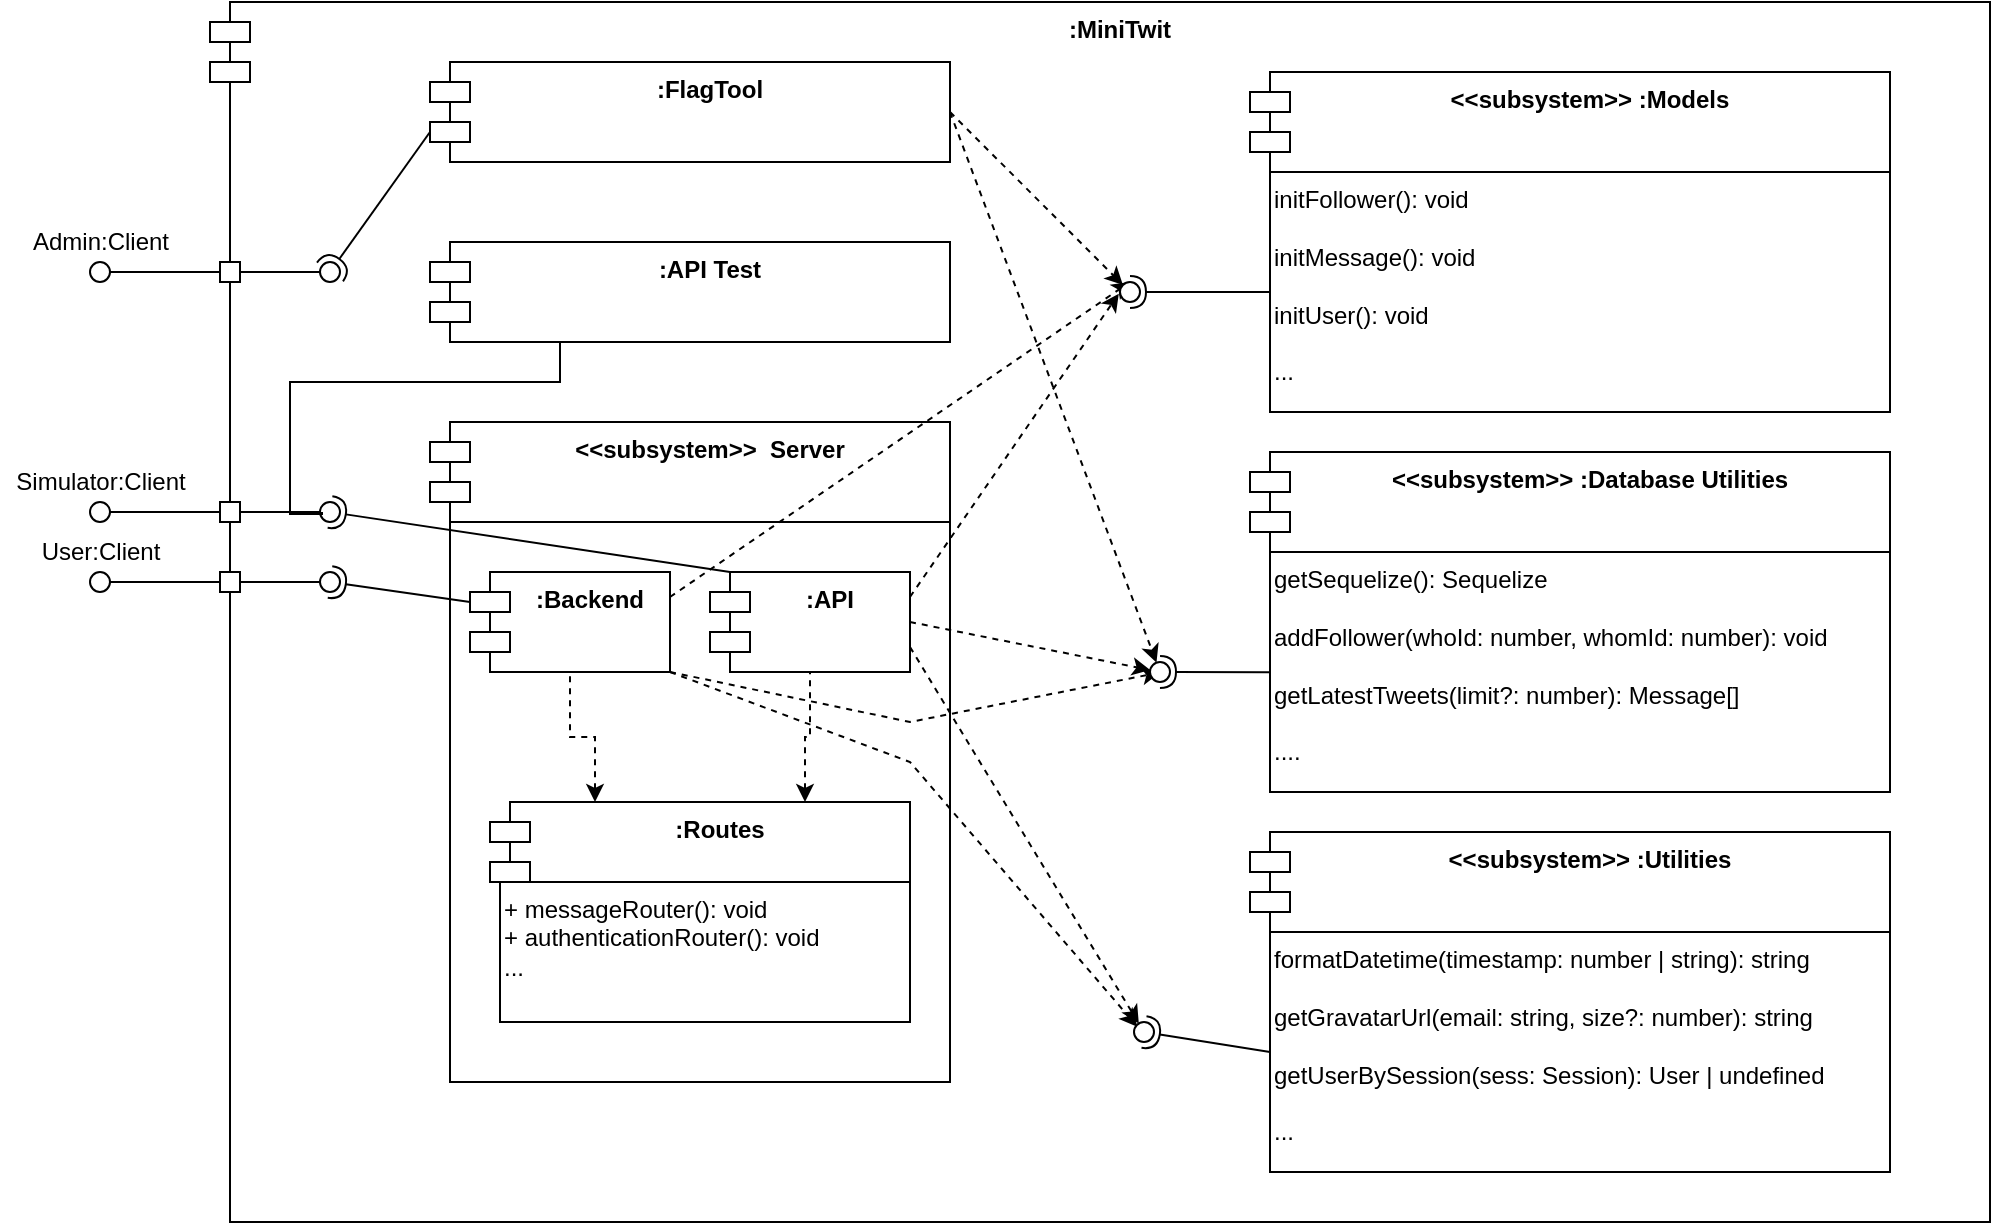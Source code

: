 <mxfile version="13.0.7" type="device"><diagram id="AT_96Qnho48Nxzb4oDdI" name="Page-1"><mxGraphModel dx="1186" dy="1861" grid="1" gridSize="10" guides="1" tooltips="1" connect="1" arrows="1" fold="1" page="1" pageScale="1" pageWidth="827" pageHeight="1169" math="0" shadow="0"><root><mxCell id="0"/><mxCell id="1" parent="0"/><mxCell id="c2rso6oAR2LybA3o0pYR-1" value=":MiniTwit" style="shape=module;align=left;spacingLeft=20;align=center;verticalAlign=top;fontStyle=1" vertex="1" parent="1"><mxGeometry x="380" y="-50" width="890" height="610" as="geometry"/></mxCell><mxCell id="c2rso6oAR2LybA3o0pYR-6" value="&lt;&lt;subsystem&gt;&gt; :Database Utilities" style="shape=module;align=left;spacingLeft=20;align=center;verticalAlign=top;fontStyle=1" vertex="1" parent="1"><mxGeometry x="900" y="175" width="320" height="170" as="geometry"/></mxCell><mxCell id="c2rso6oAR2LybA3o0pYR-13" value="getSequelize(): Sequelize&lt;br&gt;&lt;br&gt;addFollower(whoId: number, whomId: number): void&lt;br&gt;&lt;br&gt;getLatestTweets(limit?: number): Message[]&lt;br&gt;&lt;br&gt;...." style="rounded=0;whiteSpace=wrap;html=1;labelPosition=center;verticalLabelPosition=middle;align=left;verticalAlign=top;" vertex="1" parent="1"><mxGeometry x="910" y="225" width="310" height="120" as="geometry"/></mxCell><mxCell id="c2rso6oAR2LybA3o0pYR-16" value="&lt;&lt;subsystem&gt;&gt;  Server" style="shape=module;align=left;spacingLeft=20;align=center;verticalAlign=top;fontStyle=1" vertex="1" parent="1"><mxGeometry x="490" y="160" width="260" height="140" as="geometry"/></mxCell><mxCell id="c2rso6oAR2LybA3o0pYR-17" value="" style="rounded=0;whiteSpace=wrap;html=1;labelPosition=center;verticalLabelPosition=middle;align=left;verticalAlign=top;" vertex="1" parent="1"><mxGeometry x="500" y="210" width="250" height="280" as="geometry"/></mxCell><mxCell id="c2rso6oAR2LybA3o0pYR-49" style="edgeStyle=none;rounded=0;orthogonalLoop=1;jettySize=auto;html=1;exitX=1;exitY=0.25;exitDx=0;exitDy=0;startArrow=none;startFill=0;endArrow=classic;endFill=1;fontColor=#000000;dashed=1;" edge="1" parent="1" source="c2rso6oAR2LybA3o0pYR-4"><mxGeometry relative="1" as="geometry"><mxPoint x="840" y="90" as="targetPoint"/></mxGeometry></mxCell><mxCell id="c2rso6oAR2LybA3o0pYR-60" style="edgeStyle=none;rounded=0;orthogonalLoop=1;jettySize=auto;html=1;exitX=1;exitY=1;exitDx=0;exitDy=0;entryX=0.5;entryY=0.524;entryDx=0;entryDy=0;entryPerimeter=0;startArrow=none;startFill=0;endArrow=classic;endFill=1;fontColor=#000000;dashed=1;" edge="1" parent="1" source="c2rso6oAR2LybA3o0pYR-4" target="c2rso6oAR2LybA3o0pYR-52"><mxGeometry relative="1" as="geometry"><Array as="points"><mxPoint x="730" y="310"/></Array></mxGeometry></mxCell><mxCell id="c2rso6oAR2LybA3o0pYR-61" style="edgeStyle=none;rounded=0;orthogonalLoop=1;jettySize=auto;html=1;exitX=1;exitY=1;exitDx=0;exitDy=0;entryX=0.167;entryY=0.233;entryDx=0;entryDy=0;entryPerimeter=0;startArrow=none;startFill=0;endArrow=classic;endFill=1;fontColor=#000000;dashed=1;" edge="1" parent="1" source="c2rso6oAR2LybA3o0pYR-4" target="c2rso6oAR2LybA3o0pYR-58"><mxGeometry relative="1" as="geometry"><Array as="points"><mxPoint x="730" y="330"/></Array></mxGeometry></mxCell><mxCell id="c2rso6oAR2LybA3o0pYR-4" value=":Backend" style="shape=module;align=left;spacingLeft=20;align=center;verticalAlign=top;fontStyle=1" vertex="1" parent="1"><mxGeometry x="510" y="235" width="100" height="50" as="geometry"/></mxCell><mxCell id="c2rso6oAR2LybA3o0pYR-48" style="rounded=0;orthogonalLoop=1;jettySize=auto;html=1;exitX=1;exitY=0.25;exitDx=0;exitDy=0;entryX=-0.059;entryY=0.582;entryDx=0;entryDy=0;entryPerimeter=0;startArrow=none;startFill=0;endArrow=classic;endFill=1;fontColor=#000000;dashed=1;" edge="1" parent="1" source="c2rso6oAR2LybA3o0pYR-3" target="c2rso6oAR2LybA3o0pYR-47"><mxGeometry relative="1" as="geometry"/></mxCell><mxCell id="c2rso6oAR2LybA3o0pYR-59" style="edgeStyle=none;rounded=0;orthogonalLoop=1;jettySize=auto;html=1;exitX=1;exitY=0.5;exitDx=0;exitDy=0;startArrow=none;startFill=0;endArrow=classic;endFill=1;fontColor=#000000;dashed=1;" edge="1" parent="1" source="c2rso6oAR2LybA3o0pYR-3" target="c2rso6oAR2LybA3o0pYR-52"><mxGeometry relative="1" as="geometry"/></mxCell><mxCell id="c2rso6oAR2LybA3o0pYR-3" value=":API" style="shape=module;align=left;spacingLeft=20;align=center;verticalAlign=top;fontStyle=1" vertex="1" parent="1"><mxGeometry x="630" y="235" width="100" height="50" as="geometry"/></mxCell><mxCell id="c2rso6oAR2LybA3o0pYR-22" value="" style="rounded=0;orthogonalLoop=1;jettySize=auto;html=1;endArrow=none;endFill=0;exitX=1;exitY=0.5;exitDx=0;exitDy=0;" edge="1" target="c2rso6oAR2LybA3o0pYR-24" parent="1" source="c2rso6oAR2LybA3o0pYR-64"><mxGeometry relative="1" as="geometry"><mxPoint x="380" y="240" as="sourcePoint"/></mxGeometry></mxCell><mxCell id="c2rso6oAR2LybA3o0pYR-23" value="" style="rounded=0;orthogonalLoop=1;jettySize=auto;html=1;endArrow=halfCircle;endFill=0;entryX=0.5;entryY=0.5;entryDx=0;entryDy=0;endSize=6;strokeWidth=1;exitX=0;exitY=0;exitDx=0;exitDy=15;exitPerimeter=0;" edge="1" target="c2rso6oAR2LybA3o0pYR-24" parent="1" source="c2rso6oAR2LybA3o0pYR-4"><mxGeometry relative="1" as="geometry"><mxPoint x="460" y="260" as="sourcePoint"/></mxGeometry></mxCell><mxCell id="c2rso6oAR2LybA3o0pYR-24" value="" style="ellipse;whiteSpace=wrap;html=1;fontFamily=Helvetica;fontSize=12;fontColor=#000000;align=center;strokeColor=#000000;fillColor=#ffffff;points=[];aspect=fixed;resizable=0;" vertex="1" parent="1"><mxGeometry x="435" y="235" width="10" height="10" as="geometry"/></mxCell><mxCell id="c2rso6oAR2LybA3o0pYR-26" value="" style="ellipse;whiteSpace=wrap;html=1;aspect=fixed;align=left;fontColor=#000000;labelBackgroundColor=#B3FF66;labelBorderColor=#000000;" vertex="1" parent="1"><mxGeometry x="320" y="235" width="10" height="10" as="geometry"/></mxCell><mxCell id="c2rso6oAR2LybA3o0pYR-28" value="User:Client" style="text;html=1;align=center;verticalAlign=middle;resizable=0;points=[];autosize=1;fontColor=#000000;" vertex="1" parent="1"><mxGeometry x="290" y="215" width="70" height="20" as="geometry"/></mxCell><mxCell id="c2rso6oAR2LybA3o0pYR-30" value="" style="rounded=0;orthogonalLoop=1;jettySize=auto;html=1;endArrow=none;endFill=0;fontColor=#000000;exitX=1;exitY=0.5;exitDx=0;exitDy=0;" edge="1" target="c2rso6oAR2LybA3o0pYR-32" parent="1" source="c2rso6oAR2LybA3o0pYR-62"><mxGeometry relative="1" as="geometry"><mxPoint x="390" y="205" as="sourcePoint"/></mxGeometry></mxCell><mxCell id="c2rso6oAR2LybA3o0pYR-31" value="" style="rounded=0;orthogonalLoop=1;jettySize=auto;html=1;endArrow=halfCircle;endFill=0;entryX=0.5;entryY=0.5;entryDx=0;entryDy=0;endSize=6;strokeWidth=1;fontColor=#000000;exitX=0;exitY=0;exitDx=10;exitDy=0;exitPerimeter=0;" edge="1" target="c2rso6oAR2LybA3o0pYR-32" parent="1" source="c2rso6oAR2LybA3o0pYR-3"><mxGeometry relative="1" as="geometry"><mxPoint x="460" y="205" as="sourcePoint"/></mxGeometry></mxCell><mxCell id="c2rso6oAR2LybA3o0pYR-32" value="" style="ellipse;whiteSpace=wrap;html=1;fontFamily=Helvetica;fontSize=12;fontColor=#000000;align=center;strokeColor=#000000;fillColor=#ffffff;points=[];aspect=fixed;resizable=0;labelBackgroundColor=#B3FF66;" vertex="1" parent="1"><mxGeometry x="435" y="200" width="10" height="10" as="geometry"/></mxCell><mxCell id="c2rso6oAR2LybA3o0pYR-33" value="" style="ellipse;whiteSpace=wrap;html=1;aspect=fixed;align=left;fontColor=#000000;labelBackgroundColor=#B3FF66;labelBorderColor=#000000;" vertex="1" parent="1"><mxGeometry x="320" y="200" width="10" height="10" as="geometry"/></mxCell><mxCell id="c2rso6oAR2LybA3o0pYR-34" value="Simulator:Client" style="text;html=1;align=center;verticalAlign=middle;resizable=0;points=[];autosize=1;fontColor=#000000;" vertex="1" parent="1"><mxGeometry x="275" y="180" width="100" height="20" as="geometry"/></mxCell><mxCell id="c2rso6oAR2LybA3o0pYR-38" style="edgeStyle=orthogonalEdgeStyle;rounded=0;orthogonalLoop=1;jettySize=auto;html=1;exitX=0.25;exitY=0;exitDx=0;exitDy=0;entryX=0.5;entryY=1;entryDx=0;entryDy=0;fontColor=#000000;dashed=1;endArrow=none;endFill=0;startArrow=classic;startFill=1;" edge="1" parent="1" source="c2rso6oAR2LybA3o0pYR-35" target="c2rso6oAR2LybA3o0pYR-4"><mxGeometry relative="1" as="geometry"/></mxCell><mxCell id="c2rso6oAR2LybA3o0pYR-39" style="edgeStyle=orthogonalEdgeStyle;rounded=0;orthogonalLoop=1;jettySize=auto;html=1;exitX=0.75;exitY=0;exitDx=0;exitDy=0;entryX=0.5;entryY=1;entryDx=0;entryDy=0;fontColor=#000000;dashed=1;endArrow=none;endFill=0;startArrow=classic;startFill=1;" edge="1" parent="1" source="c2rso6oAR2LybA3o0pYR-35" target="c2rso6oAR2LybA3o0pYR-3"><mxGeometry relative="1" as="geometry"/></mxCell><mxCell id="c2rso6oAR2LybA3o0pYR-35" value=":Routes" style="shape=module;align=left;spacingLeft=20;align=center;verticalAlign=top;labelBackgroundColor=none;fillColor=#FFFFFF;fontColor=#000000;fontStyle=1" vertex="1" parent="1"><mxGeometry x="520" y="350" width="210" height="110" as="geometry"/></mxCell><mxCell id="c2rso6oAR2LybA3o0pYR-36" value="+ messageRouter(): void&lt;br&gt;+ authenticationRouter(): void&lt;br&gt;..." style="rounded=0;whiteSpace=wrap;html=1;labelPosition=center;verticalLabelPosition=middle;align=left;verticalAlign=top;" vertex="1" parent="1"><mxGeometry x="525" y="390" width="205" height="70" as="geometry"/></mxCell><mxCell id="c2rso6oAR2LybA3o0pYR-40" value="&lt;&lt;subsystem&gt;&gt; :Utilities" style="shape=module;align=left;spacingLeft=20;align=center;verticalAlign=top;fontStyle=1" vertex="1" parent="1"><mxGeometry x="900" y="365" width="320" height="170" as="geometry"/></mxCell><mxCell id="c2rso6oAR2LybA3o0pYR-41" value="formatDatetime(timestamp: number | string): string&lt;br&gt;&lt;br&gt;getGravatarUrl(email: string, size?: number): string&lt;br&gt;&lt;br&gt;getUserBySession(sess: Session): User | undefined&lt;br&gt;&lt;br&gt;..." style="rounded=0;whiteSpace=wrap;html=1;labelPosition=center;verticalLabelPosition=middle;align=left;verticalAlign=top;" vertex="1" parent="1"><mxGeometry x="910" y="415" width="310" height="120" as="geometry"/></mxCell><mxCell id="c2rso6oAR2LybA3o0pYR-42" value="&lt;&lt;subsystem&gt;&gt; :Models" style="shape=module;align=left;spacingLeft=20;align=center;verticalAlign=top;fontStyle=1" vertex="1" parent="1"><mxGeometry x="900" y="-15" width="320" height="170" as="geometry"/></mxCell><mxCell id="c2rso6oAR2LybA3o0pYR-43" value="initFollower(): void&lt;br&gt;&lt;br&gt;initMessage(): void&lt;br&gt;&lt;br&gt;initUser(): void&lt;br&gt;&lt;br&gt;..." style="rounded=0;whiteSpace=wrap;html=1;labelPosition=center;verticalLabelPosition=middle;align=left;verticalAlign=top;" vertex="1" parent="1"><mxGeometry x="910" y="35" width="310" height="120" as="geometry"/></mxCell><mxCell id="c2rso6oAR2LybA3o0pYR-44" value=":FlagTool" style="shape=module;align=left;spacingLeft=20;align=center;verticalAlign=top;labelBackgroundColor=none;fillColor=#FFFFFF;fontColor=#000000;fontStyle=1" vertex="1" parent="1"><mxGeometry x="490" y="-20" width="260" height="50" as="geometry"/></mxCell><mxCell id="c2rso6oAR2LybA3o0pYR-45" value="" style="rounded=0;orthogonalLoop=1;jettySize=auto;html=1;endArrow=classic;endFill=1;fontColor=#000000;exitX=1;exitY=0.5;exitDx=0;exitDy=0;dashed=1;" edge="1" target="c2rso6oAR2LybA3o0pYR-47" parent="1" source="c2rso6oAR2LybA3o0pYR-44"><mxGeometry relative="1" as="geometry"><mxPoint x="820" y="95" as="sourcePoint"/></mxGeometry></mxCell><mxCell id="c2rso6oAR2LybA3o0pYR-46" value="" style="rounded=0;orthogonalLoop=1;jettySize=auto;html=1;endArrow=halfCircle;endFill=0;entryX=0.5;entryY=0.5;entryDx=0;entryDy=0;endSize=6;strokeWidth=1;fontColor=#000000;exitX=0;exitY=0.5;exitDx=0;exitDy=0;" edge="1" target="c2rso6oAR2LybA3o0pYR-47" parent="1" source="c2rso6oAR2LybA3o0pYR-43"><mxGeometry relative="1" as="geometry"><mxPoint x="860" y="95" as="sourcePoint"/></mxGeometry></mxCell><mxCell id="c2rso6oAR2LybA3o0pYR-47" value="" style="ellipse;whiteSpace=wrap;html=1;fontFamily=Helvetica;fontSize=12;fontColor=#000000;align=center;strokeColor=#000000;fillColor=#ffffff;points=[];aspect=fixed;resizable=0;labelBackgroundColor=none;" vertex="1" parent="1"><mxGeometry x="835" y="90" width="10" height="10" as="geometry"/></mxCell><mxCell id="c2rso6oAR2LybA3o0pYR-50" value="" style="rounded=0;orthogonalLoop=1;jettySize=auto;html=1;endArrow=classic;endFill=1;fontColor=#000000;dashed=1;exitX=1;exitY=0.5;exitDx=0;exitDy=0;" edge="1" target="c2rso6oAR2LybA3o0pYR-52" parent="1" source="c2rso6oAR2LybA3o0pYR-44"><mxGeometry relative="1" as="geometry"><mxPoint x="750" y="90" as="sourcePoint"/></mxGeometry></mxCell><mxCell id="c2rso6oAR2LybA3o0pYR-51" value="" style="rounded=0;orthogonalLoop=1;jettySize=auto;html=1;endArrow=halfCircle;endFill=0;entryX=0.5;entryY=0.5;entryDx=0;entryDy=0;endSize=6;strokeWidth=1;fontColor=#000000;exitX=0.03;exitY=0.648;exitDx=0;exitDy=0;exitPerimeter=0;" edge="1" target="c2rso6oAR2LybA3o0pYR-52" parent="1" source="c2rso6oAR2LybA3o0pYR-6"><mxGeometry relative="1" as="geometry"><mxPoint x="875" y="285" as="sourcePoint"/></mxGeometry></mxCell><mxCell id="c2rso6oAR2LybA3o0pYR-52" value="" style="ellipse;whiteSpace=wrap;html=1;fontFamily=Helvetica;fontSize=12;fontColor=#000000;align=center;strokeColor=#000000;fillColor=#ffffff;points=[];aspect=fixed;resizable=0;labelBackgroundColor=none;" vertex="1" parent="1"><mxGeometry x="850" y="280" width="10" height="10" as="geometry"/></mxCell><mxCell id="c2rso6oAR2LybA3o0pYR-56" value="" style="rounded=0;orthogonalLoop=1;jettySize=auto;html=1;endArrow=classic;endFill=1;fontColor=#000000;exitX=1;exitY=0.75;exitDx=0;exitDy=0;dashed=1;" edge="1" target="c2rso6oAR2LybA3o0pYR-58" parent="1" source="c2rso6oAR2LybA3o0pYR-3"><mxGeometry relative="1" as="geometry"><mxPoint x="827" y="465" as="sourcePoint"/></mxGeometry></mxCell><mxCell id="c2rso6oAR2LybA3o0pYR-57" value="" style="rounded=0;orthogonalLoop=1;jettySize=auto;html=1;endArrow=halfCircle;endFill=0;entryX=0.5;entryY=0.5;entryDx=0;entryDy=0;endSize=6;strokeWidth=1;fontColor=#000000;exitX=0;exitY=0.5;exitDx=0;exitDy=0;" edge="1" target="c2rso6oAR2LybA3o0pYR-58" parent="1" source="c2rso6oAR2LybA3o0pYR-41"><mxGeometry relative="1" as="geometry"><mxPoint x="867" y="465" as="sourcePoint"/></mxGeometry></mxCell><mxCell id="c2rso6oAR2LybA3o0pYR-58" value="" style="ellipse;whiteSpace=wrap;html=1;fontFamily=Helvetica;fontSize=12;fontColor=#000000;align=center;strokeColor=#000000;fillColor=#ffffff;points=[];aspect=fixed;resizable=0;labelBackgroundColor=none;" vertex="1" parent="1"><mxGeometry x="842" y="460" width="10" height="10" as="geometry"/></mxCell><mxCell id="c2rso6oAR2LybA3o0pYR-62" value="" style="verticalLabelPosition=bottom;verticalAlign=top;html=1;shape=mxgraph.basic.rect;fillColor2=none;strokeWidth=1;size=20;indent=5;labelBackgroundColor=none;fillColor=#FFFFFF;fontColor=#000000;align=left;" vertex="1" parent="1"><mxGeometry x="385" y="200" width="10" height="10" as="geometry"/></mxCell><mxCell id="c2rso6oAR2LybA3o0pYR-63" value="" style="rounded=0;orthogonalLoop=1;jettySize=auto;html=1;endArrow=none;endFill=0;fontColor=#000000;exitX=1;exitY=0.5;exitDx=0;exitDy=0;" edge="1" parent="1" source="c2rso6oAR2LybA3o0pYR-33" target="c2rso6oAR2LybA3o0pYR-62"><mxGeometry relative="1" as="geometry"><mxPoint x="330" y="205" as="sourcePoint"/><mxPoint x="435.0" y="205" as="targetPoint"/></mxGeometry></mxCell><mxCell id="c2rso6oAR2LybA3o0pYR-64" value="" style="verticalLabelPosition=bottom;verticalAlign=top;html=1;shape=mxgraph.basic.rect;fillColor2=none;strokeWidth=1;size=20;indent=5;labelBackgroundColor=none;fillColor=#FFFFFF;fontColor=#000000;align=left;" vertex="1" parent="1"><mxGeometry x="385" y="235" width="10" height="10" as="geometry"/></mxCell><mxCell id="c2rso6oAR2LybA3o0pYR-65" value="" style="rounded=0;orthogonalLoop=1;jettySize=auto;html=1;endArrow=none;endFill=0;exitX=1;exitY=0.5;exitDx=0;exitDy=0;" edge="1" parent="1" source="c2rso6oAR2LybA3o0pYR-26" target="c2rso6oAR2LybA3o0pYR-64"><mxGeometry relative="1" as="geometry"><mxPoint x="330" y="240" as="sourcePoint"/><mxPoint x="435.0" y="240" as="targetPoint"/></mxGeometry></mxCell><mxCell id="c2rso6oAR2LybA3o0pYR-78" value="" style="rounded=0;orthogonalLoop=1;jettySize=auto;html=1;endArrow=none;endFill=0;fontColor=#000000;" edge="1" target="c2rso6oAR2LybA3o0pYR-80" parent="1" source="c2rso6oAR2LybA3o0pYR-83"><mxGeometry relative="1" as="geometry"><mxPoint x="310" y="85" as="sourcePoint"/></mxGeometry></mxCell><mxCell id="c2rso6oAR2LybA3o0pYR-79" value="" style="rounded=0;orthogonalLoop=1;jettySize=auto;html=1;endArrow=halfCircle;endFill=0;entryX=0.5;entryY=0.5;entryDx=0;entryDy=0;endSize=6;strokeWidth=1;fontColor=#000000;exitX=0;exitY=0;exitDx=0;exitDy=35;exitPerimeter=0;" edge="1" target="c2rso6oAR2LybA3o0pYR-80" parent="1" source="c2rso6oAR2LybA3o0pYR-44"><mxGeometry relative="1" as="geometry"><mxPoint x="460" y="85" as="sourcePoint"/></mxGeometry></mxCell><mxCell id="c2rso6oAR2LybA3o0pYR-80" value="" style="ellipse;whiteSpace=wrap;html=1;fontFamily=Helvetica;fontSize=12;fontColor=#000000;align=center;strokeColor=#000000;fillColor=#ffffff;points=[];aspect=fixed;resizable=0;labelBackgroundColor=none;" vertex="1" parent="1"><mxGeometry x="435" y="80" width="10" height="10" as="geometry"/></mxCell><mxCell id="c2rso6oAR2LybA3o0pYR-81" value="" style="ellipse;whiteSpace=wrap;html=1;aspect=fixed;align=left;fontColor=#000000;labelBackgroundColor=#B3FF66;labelBorderColor=#000000;" vertex="1" parent="1"><mxGeometry x="320" y="80" width="10" height="10" as="geometry"/></mxCell><mxCell id="c2rso6oAR2LybA3o0pYR-82" value="" style="rounded=0;orthogonalLoop=1;jettySize=auto;html=1;endArrow=none;endFill=0;fontColor=#000000;" edge="1" parent="1" target="c2rso6oAR2LybA3o0pYR-81"><mxGeometry relative="1" as="geometry"><mxPoint x="325" y="85" as="sourcePoint"/><mxPoint x="435" y="85" as="targetPoint"/></mxGeometry></mxCell><mxCell id="c2rso6oAR2LybA3o0pYR-83" value="" style="verticalLabelPosition=bottom;verticalAlign=top;html=1;shape=mxgraph.basic.rect;fillColor2=none;strokeWidth=1;size=20;indent=5;labelBackgroundColor=none;fillColor=#FFFFFF;fontColor=#000000;align=left;" vertex="1" parent="1"><mxGeometry x="385" y="80" width="10" height="10" as="geometry"/></mxCell><mxCell id="c2rso6oAR2LybA3o0pYR-84" value="" style="rounded=0;orthogonalLoop=1;jettySize=auto;html=1;endArrow=none;endFill=0;fontColor=#000000;" edge="1" parent="1" source="c2rso6oAR2LybA3o0pYR-81" target="c2rso6oAR2LybA3o0pYR-83"><mxGeometry relative="1" as="geometry"><mxPoint x="330" y="85" as="sourcePoint"/><mxPoint x="435" y="85" as="targetPoint"/></mxGeometry></mxCell><mxCell id="c2rso6oAR2LybA3o0pYR-85" value="Admin:Client" style="text;html=1;align=center;verticalAlign=middle;resizable=0;points=[];autosize=1;fontColor=#000000;" vertex="1" parent="1"><mxGeometry x="285" y="60" width="80" height="20" as="geometry"/></mxCell><mxCell id="c2rso6oAR2LybA3o0pYR-87" style="edgeStyle=orthogonalEdgeStyle;rounded=0;orthogonalLoop=1;jettySize=auto;html=1;exitX=0.25;exitY=1;exitDx=0;exitDy=0;startArrow=none;startFill=0;endArrow=none;endFill=0;fontColor=#000000;entryX=0.1;entryY=0.5;entryDx=0;entryDy=0;entryPerimeter=0;" edge="1" parent="1" source="c2rso6oAR2LybA3o0pYR-86" target="c2rso6oAR2LybA3o0pYR-32"><mxGeometry relative="1" as="geometry"><mxPoint x="440" y="206" as="targetPoint"/><Array as="points"><mxPoint x="555" y="140"/><mxPoint x="420" y="140"/><mxPoint x="420" y="206"/></Array></mxGeometry></mxCell><mxCell id="c2rso6oAR2LybA3o0pYR-86" value=":API Test" style="shape=module;align=left;spacingLeft=20;align=center;verticalAlign=top;labelBackgroundColor=none;fillColor=#FFFFFF;fontColor=#000000;fontStyle=1" vertex="1" parent="1"><mxGeometry x="490" y="70" width="260" height="50" as="geometry"/></mxCell></root></mxGraphModel></diagram></mxfile>